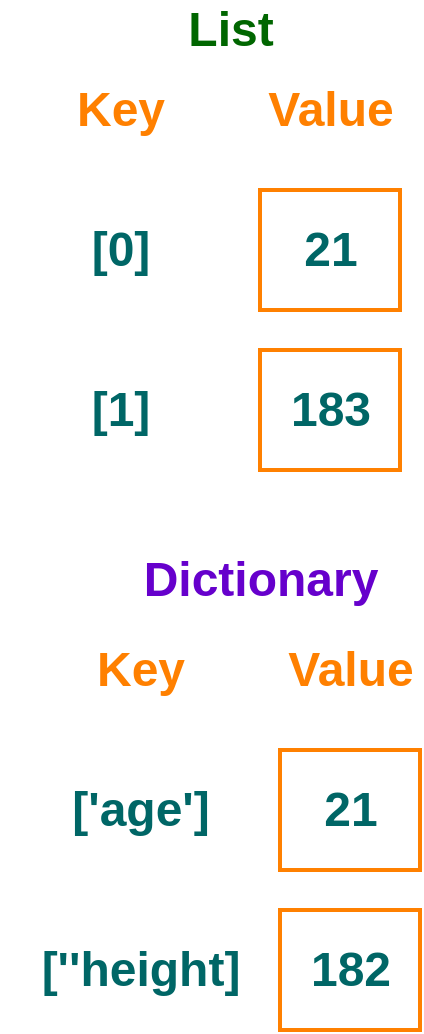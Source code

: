 <mxfile>
    <diagram id="WgTlO25gfss9AfT4WusW" name="List vs Dict">
        <mxGraphModel dx="1374" dy="782" grid="1" gridSize="10" guides="1" tooltips="1" connect="1" arrows="1" fold="1" page="1" pageScale="1" pageWidth="850" pageHeight="1100" math="0" shadow="0">
            <root>
                <mxCell id="gEuzEBKzFB8QcFkfbWvn-0"/>
                <mxCell id="gEuzEBKzFB8QcFkfbWvn-1" parent="gEuzEBKzFB8QcFkfbWvn-0"/>
                <mxCell id="3" value="" style="rounded=0;whiteSpace=wrap;html=1;fontSize=14;fillColor=none;fontColor=#000000;strokeColor=#FF8000;strokeWidth=2;" parent="gEuzEBKzFB8QcFkfbWvn-1" vertex="1">
                    <mxGeometry x="420" y="130" width="70" height="60" as="geometry"/>
                </mxCell>
                <mxCell id="4" value="21" style="text;strokeColor=none;fillColor=none;fontSize=24;fontStyle=1;verticalAlign=middle;align=center;fontColor=#006666;labelBorderColor=none;html=1;" parent="gEuzEBKzFB8QcFkfbWvn-1" vertex="1">
                    <mxGeometry x="435" y="140" width="40" height="40" as="geometry"/>
                </mxCell>
                <mxCell id="Q2ge0atv7xHHdifkf0nh-5" value="[0]" style="text;strokeColor=none;fillColor=none;fontSize=24;fontStyle=1;verticalAlign=middle;align=center;fontColor=#006666;labelBorderColor=none;html=1;" vertex="1" parent="gEuzEBKzFB8QcFkfbWvn-1">
                    <mxGeometry x="290" y="140" width="120" height="40" as="geometry"/>
                </mxCell>
                <mxCell id="Q2ge0atv7xHHdifkf0nh-6" value="" style="rounded=0;whiteSpace=wrap;html=1;fontSize=14;fillColor=none;fontColor=#000000;strokeColor=#FF8000;strokeWidth=2;" vertex="1" parent="gEuzEBKzFB8QcFkfbWvn-1">
                    <mxGeometry x="420" y="210" width="70" height="60" as="geometry"/>
                </mxCell>
                <mxCell id="Q2ge0atv7xHHdifkf0nh-7" value="183" style="text;strokeColor=none;fillColor=none;fontSize=24;fontStyle=1;verticalAlign=middle;align=center;fontColor=#006666;labelBorderColor=none;html=1;" vertex="1" parent="gEuzEBKzFB8QcFkfbWvn-1">
                    <mxGeometry x="435" y="220" width="40" height="40" as="geometry"/>
                </mxCell>
                <mxCell id="Q2ge0atv7xHHdifkf0nh-8" value="[1]" style="text;strokeColor=none;fillColor=none;fontSize=24;fontStyle=1;verticalAlign=middle;align=center;fontColor=#006666;labelBorderColor=none;html=1;" vertex="1" parent="gEuzEBKzFB8QcFkfbWvn-1">
                    <mxGeometry x="290" y="220" width="120" height="40" as="geometry"/>
                </mxCell>
                <mxCell id="Q2ge0atv7xHHdifkf0nh-9" value="Key" style="text;strokeColor=none;fillColor=none;fontSize=24;fontStyle=1;verticalAlign=middle;align=center;fontColor=#FF8000;labelBorderColor=none;html=1;" vertex="1" parent="gEuzEBKzFB8QcFkfbWvn-1">
                    <mxGeometry x="320" y="70" width="60" height="40" as="geometry"/>
                </mxCell>
                <mxCell id="Q2ge0atv7xHHdifkf0nh-10" value="Value" style="text;strokeColor=none;fillColor=none;fontSize=24;fontStyle=1;verticalAlign=middle;align=center;fontColor=#FF8000;labelBorderColor=none;html=1;" vertex="1" parent="gEuzEBKzFB8QcFkfbWvn-1">
                    <mxGeometry x="425" y="80" width="60" height="20" as="geometry"/>
                </mxCell>
                <mxCell id="Q2ge0atv7xHHdifkf0nh-11" value="List" style="text;strokeColor=none;fillColor=none;fontSize=24;fontStyle=1;verticalAlign=middle;align=center;fontColor=#006600;labelBorderColor=none;html=1;" vertex="1" parent="gEuzEBKzFB8QcFkfbWvn-1">
                    <mxGeometry x="375" y="40" width="60" height="20" as="geometry"/>
                </mxCell>
                <mxCell id="Q2ge0atv7xHHdifkf0nh-12" value="" style="rounded=0;whiteSpace=wrap;html=1;fontSize=14;fillColor=none;fontColor=#000000;strokeColor=#FF8000;strokeWidth=2;" vertex="1" parent="gEuzEBKzFB8QcFkfbWvn-1">
                    <mxGeometry x="430" y="410" width="70" height="60" as="geometry"/>
                </mxCell>
                <mxCell id="Q2ge0atv7xHHdifkf0nh-13" value="21" style="text;strokeColor=none;fillColor=none;fontSize=24;fontStyle=1;verticalAlign=middle;align=center;fontColor=#006666;labelBorderColor=none;html=1;" vertex="1" parent="gEuzEBKzFB8QcFkfbWvn-1">
                    <mxGeometry x="445" y="420" width="40" height="40" as="geometry"/>
                </mxCell>
                <mxCell id="Q2ge0atv7xHHdifkf0nh-14" value="['age']" style="text;strokeColor=none;fillColor=none;fontSize=24;fontStyle=1;verticalAlign=middle;align=center;fontColor=#006666;labelBorderColor=none;html=1;" vertex="1" parent="gEuzEBKzFB8QcFkfbWvn-1">
                    <mxGeometry x="300" y="420" width="120" height="40" as="geometry"/>
                </mxCell>
                <mxCell id="Q2ge0atv7xHHdifkf0nh-15" value="" style="rounded=0;whiteSpace=wrap;html=1;fontSize=14;fillColor=none;fontColor=#000000;strokeColor=#FF8000;strokeWidth=2;" vertex="1" parent="gEuzEBKzFB8QcFkfbWvn-1">
                    <mxGeometry x="430" y="490" width="70" height="60" as="geometry"/>
                </mxCell>
                <mxCell id="Q2ge0atv7xHHdifkf0nh-16" value="182" style="text;strokeColor=none;fillColor=none;fontSize=24;fontStyle=1;verticalAlign=middle;align=center;fontColor=#006666;labelBorderColor=none;html=1;" vertex="1" parent="gEuzEBKzFB8QcFkfbWvn-1">
                    <mxGeometry x="445" y="500" width="40" height="40" as="geometry"/>
                </mxCell>
                <mxCell id="Q2ge0atv7xHHdifkf0nh-17" value="[''height]" style="text;strokeColor=none;fillColor=none;fontSize=24;fontStyle=1;verticalAlign=middle;align=center;fontColor=#006666;labelBorderColor=none;html=1;" vertex="1" parent="gEuzEBKzFB8QcFkfbWvn-1">
                    <mxGeometry x="300" y="500" width="120" height="40" as="geometry"/>
                </mxCell>
                <mxCell id="Q2ge0atv7xHHdifkf0nh-18" value="Key" style="text;strokeColor=none;fillColor=none;fontSize=24;fontStyle=1;verticalAlign=middle;align=center;fontColor=#FF8000;labelBorderColor=none;html=1;" vertex="1" parent="gEuzEBKzFB8QcFkfbWvn-1">
                    <mxGeometry x="330" y="350" width="60" height="40" as="geometry"/>
                </mxCell>
                <mxCell id="Q2ge0atv7xHHdifkf0nh-19" value="Value" style="text;strokeColor=none;fillColor=none;fontSize=24;fontStyle=1;verticalAlign=middle;align=center;fontColor=#FF8000;labelBorderColor=none;html=1;" vertex="1" parent="gEuzEBKzFB8QcFkfbWvn-1">
                    <mxGeometry x="435" y="360" width="60" height="20" as="geometry"/>
                </mxCell>
                <mxCell id="Q2ge0atv7xHHdifkf0nh-20" value="Dictionary" style="text;strokeColor=none;fillColor=none;fontSize=24;fontStyle=1;verticalAlign=middle;align=center;fontColor=#6600CC;labelBorderColor=none;html=1;" vertex="1" parent="gEuzEBKzFB8QcFkfbWvn-1">
                    <mxGeometry x="345" y="310" width="150" height="30" as="geometry"/>
                </mxCell>
            </root>
        </mxGraphModel>
    </diagram>
    <diagram id="iNNgSTABh2piS-JZbBgS" name="Page-1">
        <mxGraphModel dx="1963" dy="2217" grid="1" gridSize="10" guides="1" tooltips="1" connect="1" arrows="1" fold="1" page="1" pageScale="1" pageWidth="850" pageHeight="1100" math="0" shadow="0">
            <root>
                <mxCell id="0"/>
                <mxCell id="1" parent="0"/>
                <mxCell id="E9FbgwzLRnBevjS57QS3-161" value="" style="rounded=0;whiteSpace=wrap;html=1;fillColor=none;strokeWidth=3;strokeColor=#FF8000;" parent="1" vertex="1">
                    <mxGeometry x="510" y="430" width="220" height="60" as="geometry"/>
                </mxCell>
                <mxCell id="109" value="" style="rhombus;whiteSpace=wrap;html=1;strokeColor=#00FF00;strokeWidth=3;fillColor=none;" parent="1" vertex="1">
                    <mxGeometry x="70" y="30" width="217" height="100" as="geometry"/>
                </mxCell>
                <mxCell id="120" value="" style="shape=flexArrow;endArrow=classic;html=1;strokeWidth=1;fillColor=#00FF00;strokeColor=none;exitX=0.507;exitY=1;exitDx=0;exitDy=0;exitPerimeter=0;entryX=0.5;entryY=0;entryDx=0;entryDy=0;" parent="1" source="109" target="139" edge="1">
                    <mxGeometry width="50" height="50" relative="1" as="geometry">
                        <mxPoint x="330" y="140" as="sourcePoint"/>
                        <mxPoint x="180" y="480" as="targetPoint"/>
                    </mxGeometry>
                </mxCell>
                <mxCell id="134" value="No" style="text;html=1;align=center;verticalAlign=middle;resizable=0;points=[];autosize=1;strokeColor=none;fillColor=none;fontFamily=Times New Roman;fontSize=30;fontColor=#FFFFFF;" parent="1" vertex="1">
                    <mxGeometry x="375" y="440" width="50" height="40" as="geometry"/>
                </mxCell>
                <mxCell id="137" value="" style="rounded=0;whiteSpace=wrap;html=1;fillColor=none;strokeWidth=3;strokeColor=#00FF00;" parent="1" vertex="1">
                    <mxGeometry x="330" y="170" width="220" height="60" as="geometry"/>
                </mxCell>
                <mxCell id="139" value="" style="rounded=0;whiteSpace=wrap;html=1;fillColor=none;strokeWidth=3;strokeColor=#00CCCC;" parent="1" vertex="1">
                    <mxGeometry x="67" y="610" width="220" height="60" as="geometry"/>
                </mxCell>
                <mxCell id="143" value="" style="shape=flexArrow;endArrow=classic;html=1;strokeWidth=1;fillColor=#00FF00;strokeColor=none;exitX=1;exitY=0.5;exitDx=0;exitDy=0;entryX=0.5;entryY=0;entryDx=0;entryDy=0;" parent="1" source="109" target="137" edge="1">
                    <mxGeometry width="50" height="50" relative="1" as="geometry">
                        <mxPoint x="471.519" y="80" as="sourcePoint"/>
                        <mxPoint x="287" y="210" as="targetPoint"/>
                        <Array as="points">
                            <mxPoint x="440" y="80"/>
                        </Array>
                    </mxGeometry>
                </mxCell>
                <mxCell id="153" value="Yes" style="text;html=1;align=center;verticalAlign=middle;resizable=0;points=[];autosize=1;strokeColor=none;fillColor=none;fontFamily=Times New Roman;fontSize=30;fontColor=#FFFFFF;" parent="1" vertex="1">
                    <mxGeometry x="330" y="35" width="60" height="40" as="geometry"/>
                </mxCell>
                <mxCell id="156" value="&lt;font style=&quot;font-size: 20px&quot;&gt;print('Less than 100')&lt;/font&gt;" style="text;html=1;align=center;verticalAlign=middle;resizable=0;points=[];autosize=1;strokeColor=none;fillColor=none;fontFamily=Times New Roman;fontSize=30;fontColor=#FFFFFF;" parent="1" vertex="1">
                    <mxGeometry x="525" y="436" width="180" height="40" as="geometry"/>
                </mxCell>
                <mxCell id="159" value="" style="shape=flexArrow;endArrow=classic;html=1;strokeWidth=1;fillColor=#00FF00;strokeColor=none;" parent="1" edge="1">
                    <mxGeometry width="50" height="50" relative="1" as="geometry">
                        <mxPoint x="178" y="-10" as="sourcePoint"/>
                        <mxPoint x="178" y="30" as="targetPoint"/>
                    </mxGeometry>
                </mxCell>
                <mxCell id="E9FbgwzLRnBevjS57QS3-160" value="" style="rhombus;whiteSpace=wrap;html=1;strokeColor=#FF8000;strokeWidth=3;fillColor=none;" parent="1" vertex="1">
                    <mxGeometry x="330" y="290" width="217" height="100" as="geometry"/>
                </mxCell>
                <mxCell id="E9FbgwzLRnBevjS57QS3-164" value="" style="shape=flexArrow;endArrow=classic;html=1;strokeWidth=1;fillColor=#00FF00;strokeColor=none;entryX=0.5;entryY=0;entryDx=0;entryDy=0;exitX=0.5;exitY=1;exitDx=0;exitDy=0;" parent="1" source="137" target="E9FbgwzLRnBevjS57QS3-160" edge="1">
                    <mxGeometry width="50" height="50" relative="1" as="geometry">
                        <mxPoint x="420" y="240" as="sourcePoint"/>
                        <mxPoint x="400" y="310" as="targetPoint"/>
                    </mxGeometry>
                </mxCell>
                <mxCell id="E9FbgwzLRnBevjS57QS3-165" value="" style="shape=flexArrow;endArrow=classic;html=1;strokeWidth=1;fillColor=#FF8000;strokeColor=none;entryX=0.5;entryY=0;entryDx=0;entryDy=0;exitX=1;exitY=0.5;exitDx=0;exitDy=0;" parent="1" source="E9FbgwzLRnBevjS57QS3-160" target="E9FbgwzLRnBevjS57QS3-161" edge="1">
                    <mxGeometry width="50" height="50" relative="1" as="geometry">
                        <mxPoint x="631.5" y="350" as="sourcePoint"/>
                        <mxPoint x="630" y="410" as="targetPoint"/>
                        <Array as="points">
                            <mxPoint x="620" y="340"/>
                        </Array>
                    </mxGeometry>
                </mxCell>
                <mxCell id="E9FbgwzLRnBevjS57QS3-166" value="" style="shape=flexArrow;endArrow=classic;html=1;strokeWidth=1;fillColor=#00FF00;strokeColor=none;exitX=0.5;exitY=1;exitDx=0;exitDy=0;" parent="1" source="E9FbgwzLRnBevjS57QS3-161" edge="1">
                    <mxGeometry width="50" height="50" relative="1" as="geometry">
                        <mxPoint x="615.75" y="520" as="sourcePoint"/>
                        <mxPoint x="180" y="560" as="targetPoint"/>
                        <Array as="points">
                            <mxPoint x="620" y="560"/>
                        </Array>
                    </mxGeometry>
                </mxCell>
                <mxCell id="E9FbgwzLRnBevjS57QS3-167" value="" style="shape=flexArrow;endArrow=classic;html=1;strokeWidth=1;fillColor=#FF8000;strokeColor=none;exitX=0.5;exitY=1;exitDx=0;exitDy=0;" parent="1" source="E9FbgwzLRnBevjS57QS3-160" edge="1">
                    <mxGeometry width="50" height="50" relative="1" as="geometry">
                        <mxPoint x="438" y="400" as="sourcePoint"/>
                        <mxPoint x="438" y="560" as="targetPoint"/>
                    </mxGeometry>
                </mxCell>
                <mxCell id="E9FbgwzLRnBevjS57QS3-169" value="&lt;font style=&quot;font-size: 20px&quot;&gt;print('More than one')&lt;/font&gt;" style="text;html=1;align=center;verticalAlign=middle;resizable=0;points=[];autosize=1;strokeColor=none;fillColor=none;fontFamily=Times New Roman;fontSize=30;fontColor=#FFFFFF;" parent="1" vertex="1">
                    <mxGeometry x="343.5" y="176" width="190" height="40" as="geometry"/>
                </mxCell>
                <mxCell id="E9FbgwzLRnBevjS57QS3-171" value="x &amp;gt; 1" style="text;html=1;align=center;verticalAlign=middle;resizable=0;points=[];autosize=1;strokeColor=none;fillColor=none;fontFamily=Times New Roman;fontSize=30;fontColor=#006666;" parent="1" vertex="1">
                    <mxGeometry x="138.5" y="60" width="80" height="40" as="geometry"/>
                </mxCell>
                <mxCell id="E9FbgwzLRnBevjS57QS3-172" value="Yes" style="text;html=1;align=center;verticalAlign=middle;resizable=0;points=[];autosize=1;strokeColor=none;fillColor=none;fontFamily=Times New Roman;fontSize=30;fontColor=#FFFFFF;" parent="1" vertex="1">
                    <mxGeometry x="557" y="292" width="60" height="40" as="geometry"/>
                </mxCell>
                <mxCell id="E9FbgwzLRnBevjS57QS3-175" value="No" style="text;html=1;align=center;verticalAlign=middle;resizable=0;points=[];autosize=1;strokeColor=none;fillColor=none;fontFamily=Times New Roman;fontSize=30;fontColor=#FFFFFF;" parent="1" vertex="1">
                    <mxGeometry x="120" y="270" width="50" height="40" as="geometry"/>
                </mxCell>
                <mxCell id="E9FbgwzLRnBevjS57QS3-176" value="&lt;font style=&quot;font-size: 20px&quot;&gt;print('Done')&lt;/font&gt;" style="text;html=1;align=center;verticalAlign=middle;resizable=0;points=[];autosize=1;strokeColor=none;fillColor=none;fontFamily=Times New Roman;fontSize=30;fontColor=#FFFFFF;" parent="1" vertex="1">
                    <mxGeometry x="118.5" y="620" width="120" height="40" as="geometry"/>
                </mxCell>
                <mxCell id="E9FbgwzLRnBevjS57QS3-178" value="x &amp;lt; 100" style="text;html=1;align=center;verticalAlign=middle;resizable=0;points=[];autosize=1;strokeColor=none;fillColor=none;fontFamily=Times New Roman;fontSize=30;fontColor=#FFFFFF;" parent="1" vertex="1">
                    <mxGeometry x="385" y="320" width="110" height="40" as="geometry"/>
                </mxCell>
                <mxCell id="SnXiVix430uC6pimZugb-159" value="Yes" style="text;html=1;align=center;verticalAlign=middle;resizable=0;points=[];autosize=1;strokeColor=none;fillColor=none;fontFamily=Times New Roman;fontSize=30;fontColor=#FFFFFF;" vertex="1" parent="1">
                    <mxGeometry x="330" y="35" width="60" height="40" as="geometry"/>
                </mxCell>
                <mxCell id="SnXiVix430uC6pimZugb-160" value="&lt;font style=&quot;font-size: 20px&quot;&gt;print('More than one')&lt;/font&gt;" style="text;html=1;align=center;verticalAlign=middle;resizable=0;points=[];autosize=1;strokeColor=none;fillColor=none;fontFamily=Times New Roman;fontSize=30;fontColor=#006666;" vertex="1" parent="1">
                    <mxGeometry x="343.5" y="176" width="190" height="40" as="geometry"/>
                </mxCell>
                <mxCell id="SnXiVix430uC6pimZugb-161" value="No" style="text;html=1;align=center;verticalAlign=middle;resizable=0;points=[];autosize=1;strokeColor=none;fillColor=none;fontFamily=Times New Roman;fontSize=30;fontColor=#FFFFFF;" vertex="1" parent="1">
                    <mxGeometry x="120" y="270" width="50" height="40" as="geometry"/>
                </mxCell>
                <mxCell id="SnXiVix430uC6pimZugb-162" value="x &amp;lt; 100" style="text;html=1;align=center;verticalAlign=middle;resizable=0;points=[];autosize=1;strokeColor=none;fillColor=none;fontFamily=Times New Roman;fontSize=30;fontColor=#FFFFFF;" vertex="1" parent="1">
                    <mxGeometry x="385" y="320" width="110" height="40" as="geometry"/>
                </mxCell>
                <mxCell id="SnXiVix430uC6pimZugb-163" value="Yes" style="text;html=1;align=center;verticalAlign=middle;resizable=0;points=[];autosize=1;strokeColor=none;fillColor=none;fontFamily=Times New Roman;fontSize=30;fontColor=#FFFFFF;" vertex="1" parent="1">
                    <mxGeometry x="557" y="292" width="60" height="40" as="geometry"/>
                </mxCell>
                <mxCell id="SnXiVix430uC6pimZugb-164" value="&lt;font style=&quot;font-size: 20px&quot;&gt;print('Less than 100')&lt;/font&gt;" style="text;html=1;align=center;verticalAlign=middle;resizable=0;points=[];autosize=1;strokeColor=none;fillColor=none;fontFamily=Times New Roman;fontSize=30;fontColor=#FFFFFF;" vertex="1" parent="1">
                    <mxGeometry x="525" y="436" width="180" height="40" as="geometry"/>
                </mxCell>
                <mxCell id="SnXiVix430uC6pimZugb-165" value="No" style="text;html=1;align=center;verticalAlign=middle;resizable=0;points=[];autosize=1;strokeColor=none;fillColor=none;fontFamily=Times New Roman;fontSize=30;fontColor=#FFFFFF;" vertex="1" parent="1">
                    <mxGeometry x="375" y="440" width="50" height="40" as="geometry"/>
                </mxCell>
            </root>
        </mxGraphModel>
    </diagram>
    <diagram name="Page-2" id="Ymb4i0l-SBeKaf_CUZ6C">
        <mxGraphModel dx="1374" dy="782" grid="1" gridSize="10" guides="1" tooltips="1" connect="1" arrows="1" fold="1" page="1" pageScale="1" pageWidth="850" pageHeight="1100" math="0" shadow="0">
            <root>
                <mxCell id="0"/>
                <mxCell id="1" parent="0"/>
                <mxCell id="109" value="" style="rhombus;whiteSpace=wrap;html=1;strokeColor=#00CCCC;strokeWidth=3;fillColor=none;" parent="1" vertex="1">
                    <mxGeometry x="317" y="190" width="217" height="100" as="geometry"/>
                </mxCell>
                <mxCell id="110" value="" style="rounded=0;whiteSpace=wrap;html=1;fillColor=none;strokeWidth=3;strokeColor=#00CCCC;" parent="1" vertex="1">
                    <mxGeometry x="528" y="330" width="220" height="60" as="geometry"/>
                </mxCell>
                <mxCell id="113" value="" style="rounded=0;whiteSpace=wrap;html=1;fillColor=none;strokeWidth=3;strokeColor=#00CCCC;" parent="1" vertex="1">
                    <mxGeometry x="315" y="530" width="220" height="60" as="geometry"/>
                </mxCell>
                <mxCell id="118" value="" style="shape=flexArrow;endArrow=classic;html=1;strokeWidth=1;fillColor=#00CCCC;exitX=1;exitY=0.5;exitDx=0;exitDy=0;entryX=0.5;entryY=0;entryDx=0;entryDy=0;strokeColor=none;" parent="1" source="109" target="110" edge="1">
                    <mxGeometry width="50" height="50" relative="1" as="geometry">
                        <mxPoint x="550" y="240" as="sourcePoint"/>
                        <mxPoint x="600" y="190" as="targetPoint"/>
                        <Array as="points">
                            <mxPoint x="638" y="240"/>
                        </Array>
                    </mxGeometry>
                </mxCell>
                <mxCell id="119" value="" style="shape=flexArrow;endArrow=classic;html=1;strokeWidth=1;fillColor=#00CCCC;exitX=0.5;exitY=1;exitDx=0;exitDy=0;strokeColor=none;" parent="1" source="110" edge="1">
                    <mxGeometry width="50" height="50" relative="1" as="geometry">
                        <mxPoint x="570" y="480" as="sourcePoint"/>
                        <mxPoint x="430" y="460" as="targetPoint"/>
                        <Array as="points">
                            <mxPoint x="638" y="460"/>
                        </Array>
                    </mxGeometry>
                </mxCell>
                <mxCell id="120" value="" style="shape=flexArrow;endArrow=classic;html=1;strokeWidth=1;fillColor=#00CCCC;exitX=0.5;exitY=1;exitDx=0;exitDy=0;entryX=0.5;entryY=0;entryDx=0;entryDy=0;strokeColor=none;" parent="1" source="109" target="113" edge="1">
                    <mxGeometry width="50" height="50" relative="1" as="geometry">
                        <mxPoint x="425" y="330" as="sourcePoint"/>
                        <mxPoint x="425.5" y="510" as="targetPoint"/>
                    </mxGeometry>
                </mxCell>
                <mxCell id="126" value="x == 5?" style="text;html=1;align=center;verticalAlign=middle;resizable=0;points=[];autosize=1;strokeColor=none;fillColor=none;fontFamily=Times New Roman;fontSize=30;fontColor=#FFFFFF;" parent="1" vertex="1">
                    <mxGeometry x="370" y="220" width="110" height="40" as="geometry"/>
                </mxCell>
                <mxCell id="127" value="print('Is Equal')" style="text;html=1;align=center;verticalAlign=middle;resizable=0;points=[];autosize=1;strokeColor=none;fillColor=none;fontFamily=Times New Roman;fontSize=30;fontColor=#FFFFFF;" parent="1" vertex="1">
                    <mxGeometry x="538" y="340" width="200" height="40" as="geometry"/>
                </mxCell>
                <mxCell id="132" value="Yes" style="text;html=1;align=center;verticalAlign=middle;resizable=0;points=[];autosize=1;strokeColor=none;fillColor=none;fontFamily=Times New Roman;fontSize=30;fontColor=#FFFFFF;" parent="1" vertex="1">
                    <mxGeometry x="560" y="190" width="60" height="40" as="geometry"/>
                </mxCell>
                <mxCell id="134" value="No" style="text;html=1;align=center;verticalAlign=middle;resizable=0;points=[];autosize=1;strokeColor=none;fillColor=none;fontFamily=Times New Roman;fontSize=30;fontColor=#FFFFFF;" parent="1" vertex="1">
                    <mxGeometry x="355" y="360" width="50" height="40" as="geometry"/>
                </mxCell>
                <mxCell id="135" value="" style="shape=flexArrow;endArrow=classic;html=1;strokeWidth=1;fillColor=#00CCCC;entryX=0.5;entryY=0;entryDx=0;entryDy=0;strokeColor=none;" parent="1" edge="1">
                    <mxGeometry width="50" height="50" relative="1" as="geometry">
                        <mxPoint x="424" y="120" as="sourcePoint"/>
                        <mxPoint x="424" y="190" as="targetPoint"/>
                    </mxGeometry>
                </mxCell>
                <mxCell id="136" value="print('Not Equal')" style="text;html=1;align=center;verticalAlign=middle;resizable=0;points=[];autosize=1;strokeColor=none;fillColor=none;fontFamily=Times New Roman;fontSize=30;fontColor=#FFFFFF;" parent="1" vertex="1">
                    <mxGeometry x="310" y="540" width="230" height="40" as="geometry"/>
                </mxCell>
            </root>
        </mxGraphModel>
    </diagram>
</mxfile>